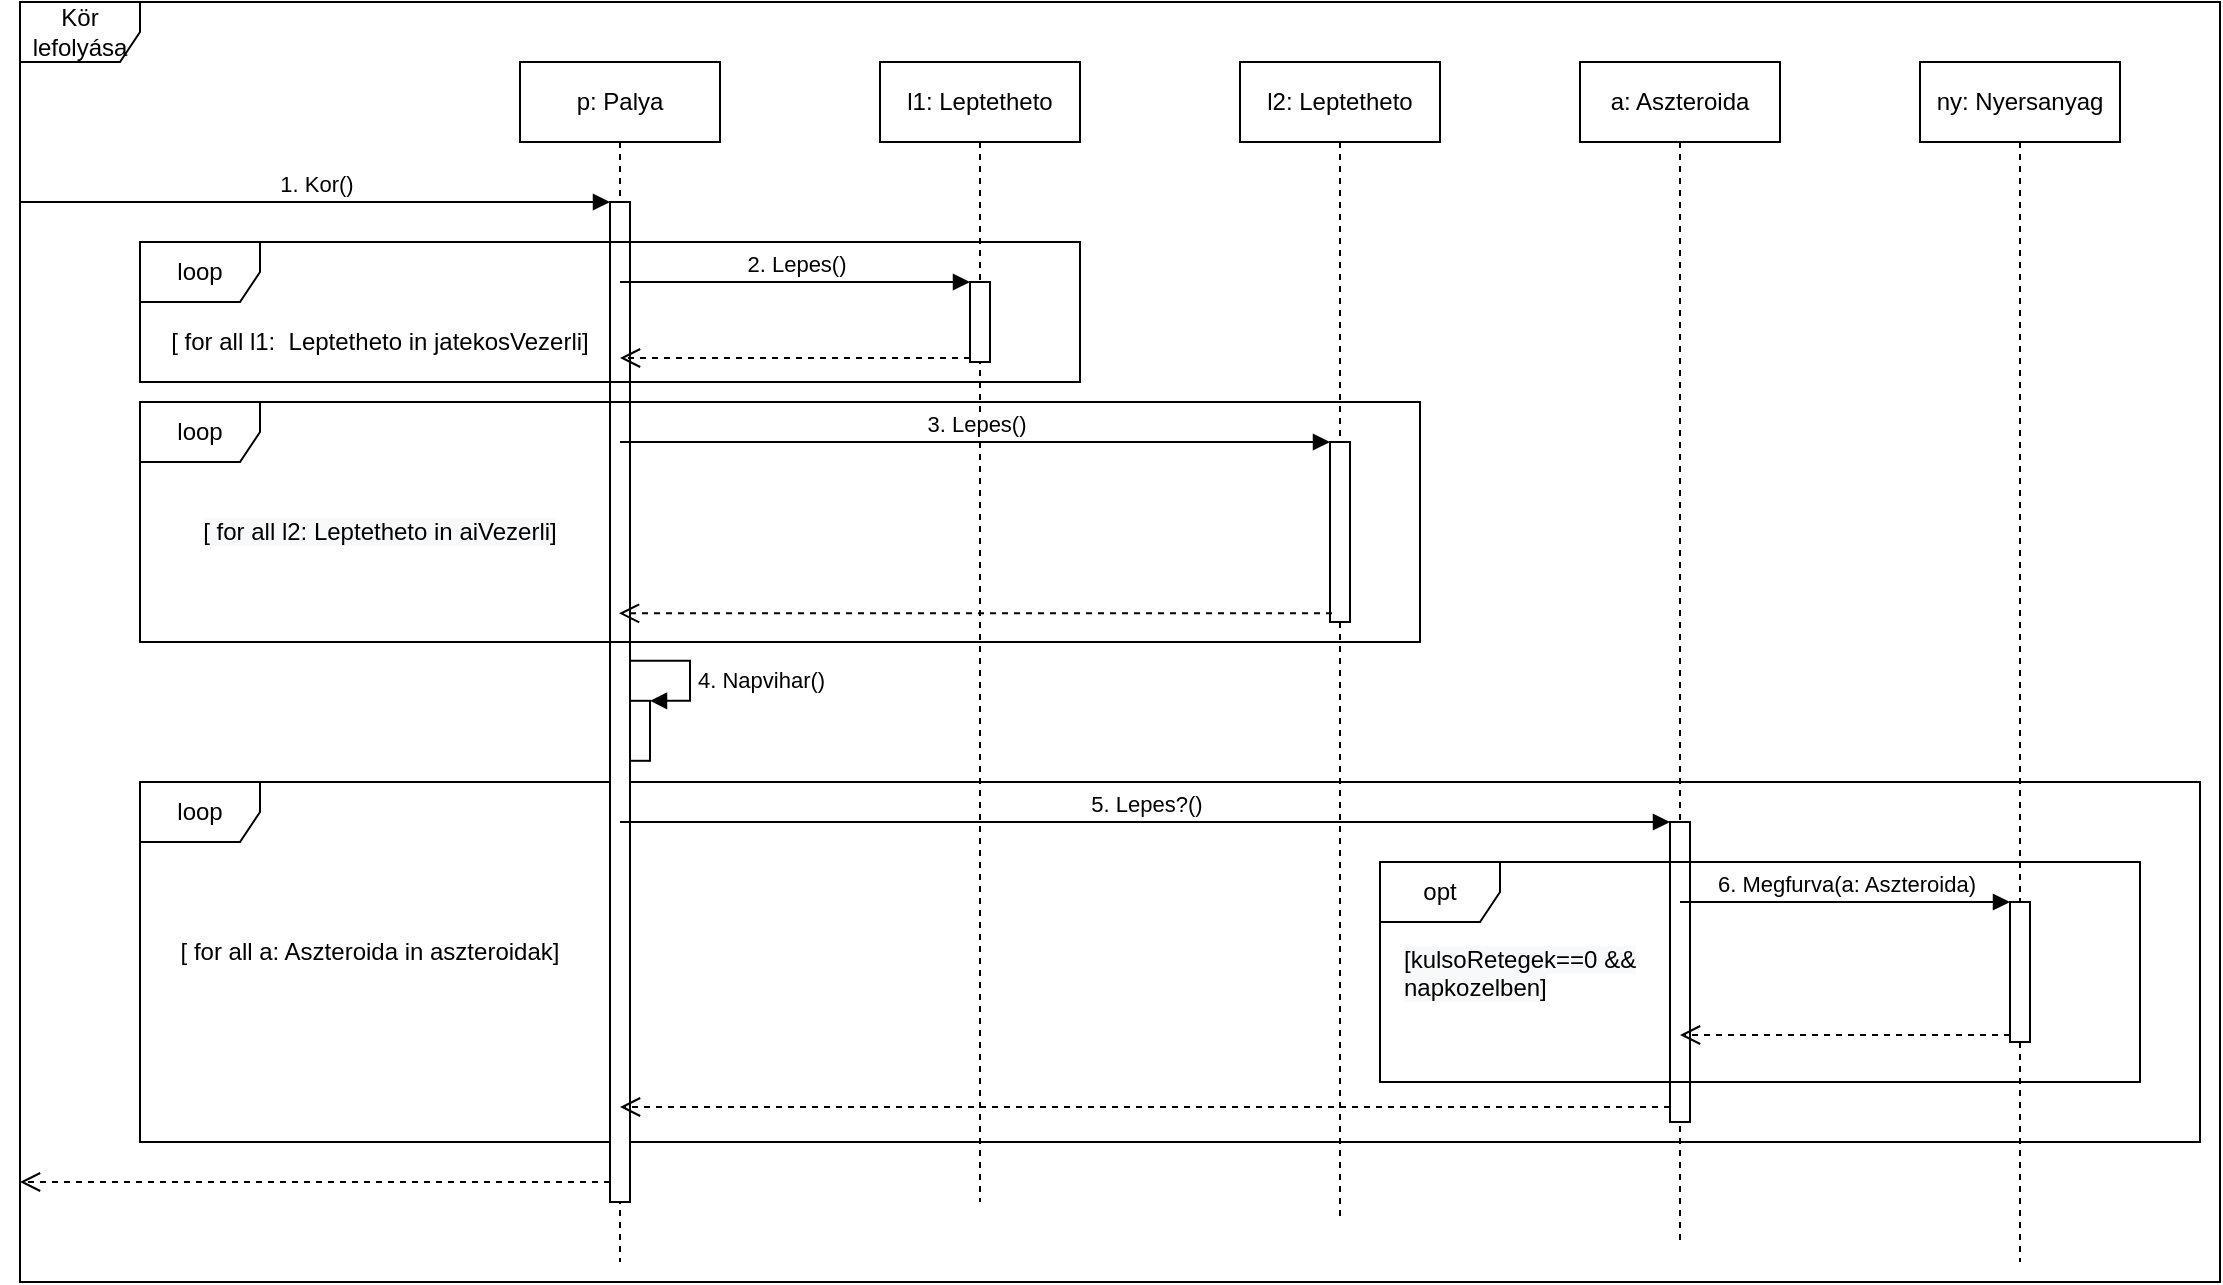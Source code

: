 <mxfile version="14.4.3" type="github">
  <diagram id="ig4ONSyhfNFMPqTWKNNK" name="Page-1">
    <mxGraphModel dx="1947" dy="724" grid="1" gridSize="10" guides="1" tooltips="1" connect="1" arrows="1" fold="1" page="1" pageScale="1" pageWidth="827" pageHeight="1169" math="0" shadow="0">
      <root>
        <mxCell id="0" />
        <mxCell id="1" parent="0" />
        <mxCell id="CgsBrZeZ4YsTduIbn2P8-1" value="Kör lefolyása" style="shape=umlFrame;whiteSpace=wrap;html=1;" vertex="1" parent="1">
          <mxGeometry x="-160" y="80" width="1100" height="640" as="geometry" />
        </mxCell>
        <mxCell id="LFI0uOlP6w1G6OlFuXaL-17" value="loop" style="shape=umlFrame;whiteSpace=wrap;html=1;" parent="1" vertex="1">
          <mxGeometry x="-100" y="470" width="1030" height="180" as="geometry" />
        </mxCell>
        <mxCell id="E092-3JNbuzqqDDcSKRp-1" value="p: Palya" style="shape=umlLifeline;perimeter=lifelinePerimeter;whiteSpace=wrap;html=1;container=1;collapsible=0;recursiveResize=0;outlineConnect=0;" parent="1" vertex="1">
          <mxGeometry x="90" y="110" width="100" height="600" as="geometry" />
        </mxCell>
        <mxCell id="E092-3JNbuzqqDDcSKRp-4" value="" style="html=1;points=[];perimeter=orthogonalPerimeter;" parent="E092-3JNbuzqqDDcSKRp-1" vertex="1">
          <mxGeometry x="45" y="70" width="10" height="500" as="geometry" />
        </mxCell>
        <mxCell id="E092-3JNbuzqqDDcSKRp-5" value="1. Kor()" style="html=1;verticalAlign=bottom;endArrow=block;entryX=0;entryY=0;" parent="E092-3JNbuzqqDDcSKRp-1" target="E092-3JNbuzqqDDcSKRp-4" edge="1">
          <mxGeometry relative="1" as="geometry">
            <mxPoint x="-250" y="70" as="sourcePoint" />
          </mxGeometry>
        </mxCell>
        <mxCell id="E092-3JNbuzqqDDcSKRp-6" value="" style="html=1;verticalAlign=bottom;endArrow=open;dashed=1;endSize=8;exitX=0.033;exitY=0.989;exitDx=0;exitDy=0;exitPerimeter=0;" parent="E092-3JNbuzqqDDcSKRp-1" edge="1">
          <mxGeometry x="-0.274" y="-94" relative="1" as="geometry">
            <mxPoint x="-250" y="560" as="targetPoint" />
            <mxPoint as="offset" />
            <mxPoint x="45.0" y="560" as="sourcePoint" />
          </mxGeometry>
        </mxCell>
        <mxCell id="E092-3JNbuzqqDDcSKRp-51" value="" style="html=1;points=[];perimeter=orthogonalPerimeter;" parent="E092-3JNbuzqqDDcSKRp-1" vertex="1">
          <mxGeometry x="55" y="319.4" width="10" height="30" as="geometry" />
        </mxCell>
        <mxCell id="E092-3JNbuzqqDDcSKRp-52" value="4. Napvihar()" style="edgeStyle=orthogonalEdgeStyle;html=1;align=left;spacingLeft=2;endArrow=block;rounded=0;entryX=1;entryY=0;" parent="E092-3JNbuzqqDDcSKRp-1" target="E092-3JNbuzqqDDcSKRp-51" edge="1">
          <mxGeometry x="0.143" relative="1" as="geometry">
            <mxPoint x="55" y="299.4" as="sourcePoint" />
            <Array as="points">
              <mxPoint x="85" y="299.4" />
              <mxPoint x="85" y="319.4" />
            </Array>
            <mxPoint as="offset" />
          </mxGeometry>
        </mxCell>
        <mxCell id="E092-3JNbuzqqDDcSKRp-2" value="l1: Leptetheto" style="shape=umlLifeline;perimeter=lifelinePerimeter;whiteSpace=wrap;html=1;container=1;collapsible=0;recursiveResize=0;outlineConnect=0;" parent="1" vertex="1">
          <mxGeometry x="270" y="110" width="100" height="570" as="geometry" />
        </mxCell>
        <mxCell id="E092-3JNbuzqqDDcSKRp-7" value="" style="html=1;points=[];perimeter=orthogonalPerimeter;" parent="E092-3JNbuzqqDDcSKRp-2" vertex="1">
          <mxGeometry x="45" y="110" width="10" height="40" as="geometry" />
        </mxCell>
        <mxCell id="E092-3JNbuzqqDDcSKRp-3" value="l2: Leptetheto" style="shape=umlLifeline;perimeter=lifelinePerimeter;whiteSpace=wrap;html=1;container=1;collapsible=0;recursiveResize=0;outlineConnect=0;" parent="1" vertex="1">
          <mxGeometry x="450" y="110" width="100" height="580" as="geometry" />
        </mxCell>
        <mxCell id="E092-3JNbuzqqDDcSKRp-16" value="" style="html=1;points=[];perimeter=orthogonalPerimeter;" parent="E092-3JNbuzqqDDcSKRp-3" vertex="1">
          <mxGeometry x="45" y="190" width="10" height="90" as="geometry" />
        </mxCell>
        <mxCell id="E092-3JNbuzqqDDcSKRp-8" value="2. Lepes()" style="html=1;verticalAlign=bottom;endArrow=block;entryX=0;entryY=0;" parent="1" source="E092-3JNbuzqqDDcSKRp-1" target="E092-3JNbuzqqDDcSKRp-7" edge="1">
          <mxGeometry relative="1" as="geometry">
            <mxPoint x="245" y="200" as="sourcePoint" />
          </mxGeometry>
        </mxCell>
        <mxCell id="E092-3JNbuzqqDDcSKRp-9" value="" style="html=1;verticalAlign=bottom;endArrow=open;dashed=1;endSize=8;exitX=0;exitY=0.95;" parent="1" source="E092-3JNbuzqqDDcSKRp-7" target="E092-3JNbuzqqDDcSKRp-1" edge="1">
          <mxGeometry x="-0.031" y="-6" relative="1" as="geometry">
            <mxPoint x="245" y="276" as="targetPoint" />
            <mxPoint as="offset" />
          </mxGeometry>
        </mxCell>
        <mxCell id="E092-3JNbuzqqDDcSKRp-17" value="3. Lepes()" style="html=1;verticalAlign=bottom;endArrow=block;entryX=0;entryY=0;" parent="1" source="E092-3JNbuzqqDDcSKRp-1" target="E092-3JNbuzqqDDcSKRp-16" edge="1">
          <mxGeometry relative="1" as="geometry">
            <mxPoint x="425" y="300" as="sourcePoint" />
          </mxGeometry>
        </mxCell>
        <mxCell id="E092-3JNbuzqqDDcSKRp-18" value="" style="html=1;verticalAlign=bottom;endArrow=open;dashed=1;endSize=8;exitX=0.1;exitY=0.989;exitDx=0;exitDy=0;exitPerimeter=0;" parent="1" edge="1">
          <mxGeometry relative="1" as="geometry">
            <mxPoint x="139.5" y="385.66" as="targetPoint" />
            <mxPoint x="496" y="385.66" as="sourcePoint" />
          </mxGeometry>
        </mxCell>
        <mxCell id="E092-3JNbuzqqDDcSKRp-33" value="loop" style="shape=umlFrame;whiteSpace=wrap;html=1;" parent="1" vertex="1">
          <mxGeometry x="-100" y="200" width="470" height="70" as="geometry" />
        </mxCell>
        <mxCell id="E092-3JNbuzqqDDcSKRp-34" value="[ for all l1:&amp;nbsp; Leptetheto in jatekosVezerli]" style="text;html=1;strokeColor=none;fillColor=none;align=center;verticalAlign=middle;whiteSpace=wrap;rounded=0;" parent="1" vertex="1">
          <mxGeometry x="-90" y="240" width="220" height="20" as="geometry" />
        </mxCell>
        <mxCell id="E092-3JNbuzqqDDcSKRp-62" value="loop" style="shape=umlFrame;whiteSpace=wrap;html=1;" parent="1" vertex="1">
          <mxGeometry x="-100" y="280" width="640" height="120" as="geometry" />
        </mxCell>
        <mxCell id="E092-3JNbuzqqDDcSKRp-63" value="&lt;br&gt;&lt;br&gt;&lt;span style=&quot;color: rgb(0 , 0 , 0) ; font-family: &amp;#34;helvetica&amp;#34; ; font-size: 12px ; font-style: normal ; font-weight: 400 ; letter-spacing: normal ; text-align: center ; text-indent: 0px ; text-transform: none ; word-spacing: 0px ; background-color: rgb(248 , 249 , 250) ; display: inline ; float: none&quot;&gt;[ for all l2: Leptetheto in aiVezerli]&lt;/span&gt;" style="text;html=1;strokeColor=none;fillColor=none;align=center;verticalAlign=middle;whiteSpace=wrap;rounded=0;" parent="1" vertex="1">
          <mxGeometry x="-100" y="320" width="240" height="20" as="geometry" />
        </mxCell>
        <mxCell id="LFI0uOlP6w1G6OlFuXaL-1" value="a: Aszteroida" style="shape=umlLifeline;perimeter=lifelinePerimeter;whiteSpace=wrap;html=1;container=1;collapsible=0;recursiveResize=0;outlineConnect=0;" parent="1" vertex="1">
          <mxGeometry x="620" y="110" width="100" height="590" as="geometry" />
        </mxCell>
        <mxCell id="LFI0uOlP6w1G6OlFuXaL-2" value="" style="html=1;points=[];perimeter=orthogonalPerimeter;" parent="LFI0uOlP6w1G6OlFuXaL-1" vertex="1">
          <mxGeometry x="45" y="380" width="10" height="150" as="geometry" />
        </mxCell>
        <mxCell id="LFI0uOlP6w1G6OlFuXaL-3" value="5. Lepes?()" style="html=1;verticalAlign=bottom;endArrow=block;entryX=0;entryY=0;" parent="1" source="E092-3JNbuzqqDDcSKRp-1" target="LFI0uOlP6w1G6OlFuXaL-2" edge="1">
          <mxGeometry relative="1" as="geometry">
            <mxPoint x="595" y="480" as="sourcePoint" />
          </mxGeometry>
        </mxCell>
        <mxCell id="LFI0uOlP6w1G6OlFuXaL-4" value="" style="html=1;verticalAlign=bottom;endArrow=open;dashed=1;endSize=8;exitX=0;exitY=0.95;" parent="1" source="LFI0uOlP6w1G6OlFuXaL-2" target="E092-3JNbuzqqDDcSKRp-1" edge="1">
          <mxGeometry relative="1" as="geometry">
            <mxPoint x="595" y="556" as="targetPoint" />
          </mxGeometry>
        </mxCell>
        <mxCell id="LFI0uOlP6w1G6OlFuXaL-11" value="ny: Nyersanyag" style="shape=umlLifeline;perimeter=lifelinePerimeter;whiteSpace=wrap;html=1;container=1;collapsible=0;recursiveResize=0;outlineConnect=0;" parent="1" vertex="1">
          <mxGeometry x="790" y="110" width="100" height="600" as="geometry" />
        </mxCell>
        <mxCell id="LFI0uOlP6w1G6OlFuXaL-12" value="" style="html=1;points=[];perimeter=orthogonalPerimeter;" parent="LFI0uOlP6w1G6OlFuXaL-11" vertex="1">
          <mxGeometry x="45" y="420" width="10" height="70" as="geometry" />
        </mxCell>
        <mxCell id="LFI0uOlP6w1G6OlFuXaL-13" value="6. Megfurva(a: Aszteroida)" style="html=1;verticalAlign=bottom;endArrow=block;entryX=0;entryY=0;" parent="1" source="LFI0uOlP6w1G6OlFuXaL-1" target="LFI0uOlP6w1G6OlFuXaL-12" edge="1">
          <mxGeometry relative="1" as="geometry">
            <mxPoint x="765" y="520" as="sourcePoint" />
          </mxGeometry>
        </mxCell>
        <mxCell id="LFI0uOlP6w1G6OlFuXaL-14" value="" style="html=1;verticalAlign=bottom;endArrow=open;dashed=1;endSize=8;exitX=0;exitY=0.95;" parent="1" source="LFI0uOlP6w1G6OlFuXaL-12" target="LFI0uOlP6w1G6OlFuXaL-1" edge="1">
          <mxGeometry relative="1" as="geometry">
            <mxPoint x="765" y="596" as="targetPoint" />
          </mxGeometry>
        </mxCell>
        <mxCell id="LFI0uOlP6w1G6OlFuXaL-15" value="opt" style="shape=umlFrame;whiteSpace=wrap;html=1;" parent="1" vertex="1">
          <mxGeometry x="520" y="510" width="380" height="110" as="geometry" />
        </mxCell>
        <mxCell id="LFI0uOlP6w1G6OlFuXaL-16" value="&lt;span style=&quot;color: rgb(0, 0, 0); font-family: helvetica; font-size: 12px; font-style: normal; font-weight: 400; letter-spacing: normal; text-align: center; text-indent: 0px; text-transform: none; word-spacing: 0px; background-color: rgb(248, 249, 250); display: inline; float: none;&quot;&gt;[kulsoRetegek==0 &amp;amp;&amp;amp; napkozelben]&lt;/span&gt;" style="text;whiteSpace=wrap;html=1;" parent="1" vertex="1">
          <mxGeometry x="530" y="545" width="160" height="30" as="geometry" />
        </mxCell>
        <mxCell id="LFI0uOlP6w1G6OlFuXaL-18" value="[ for all a: Aszteroida in aszteroidak]" style="text;html=1;strokeColor=none;fillColor=none;align=center;verticalAlign=middle;whiteSpace=wrap;rounded=0;" parent="1" vertex="1">
          <mxGeometry x="-90" y="545" width="210" height="20" as="geometry" />
        </mxCell>
      </root>
    </mxGraphModel>
  </diagram>
</mxfile>
